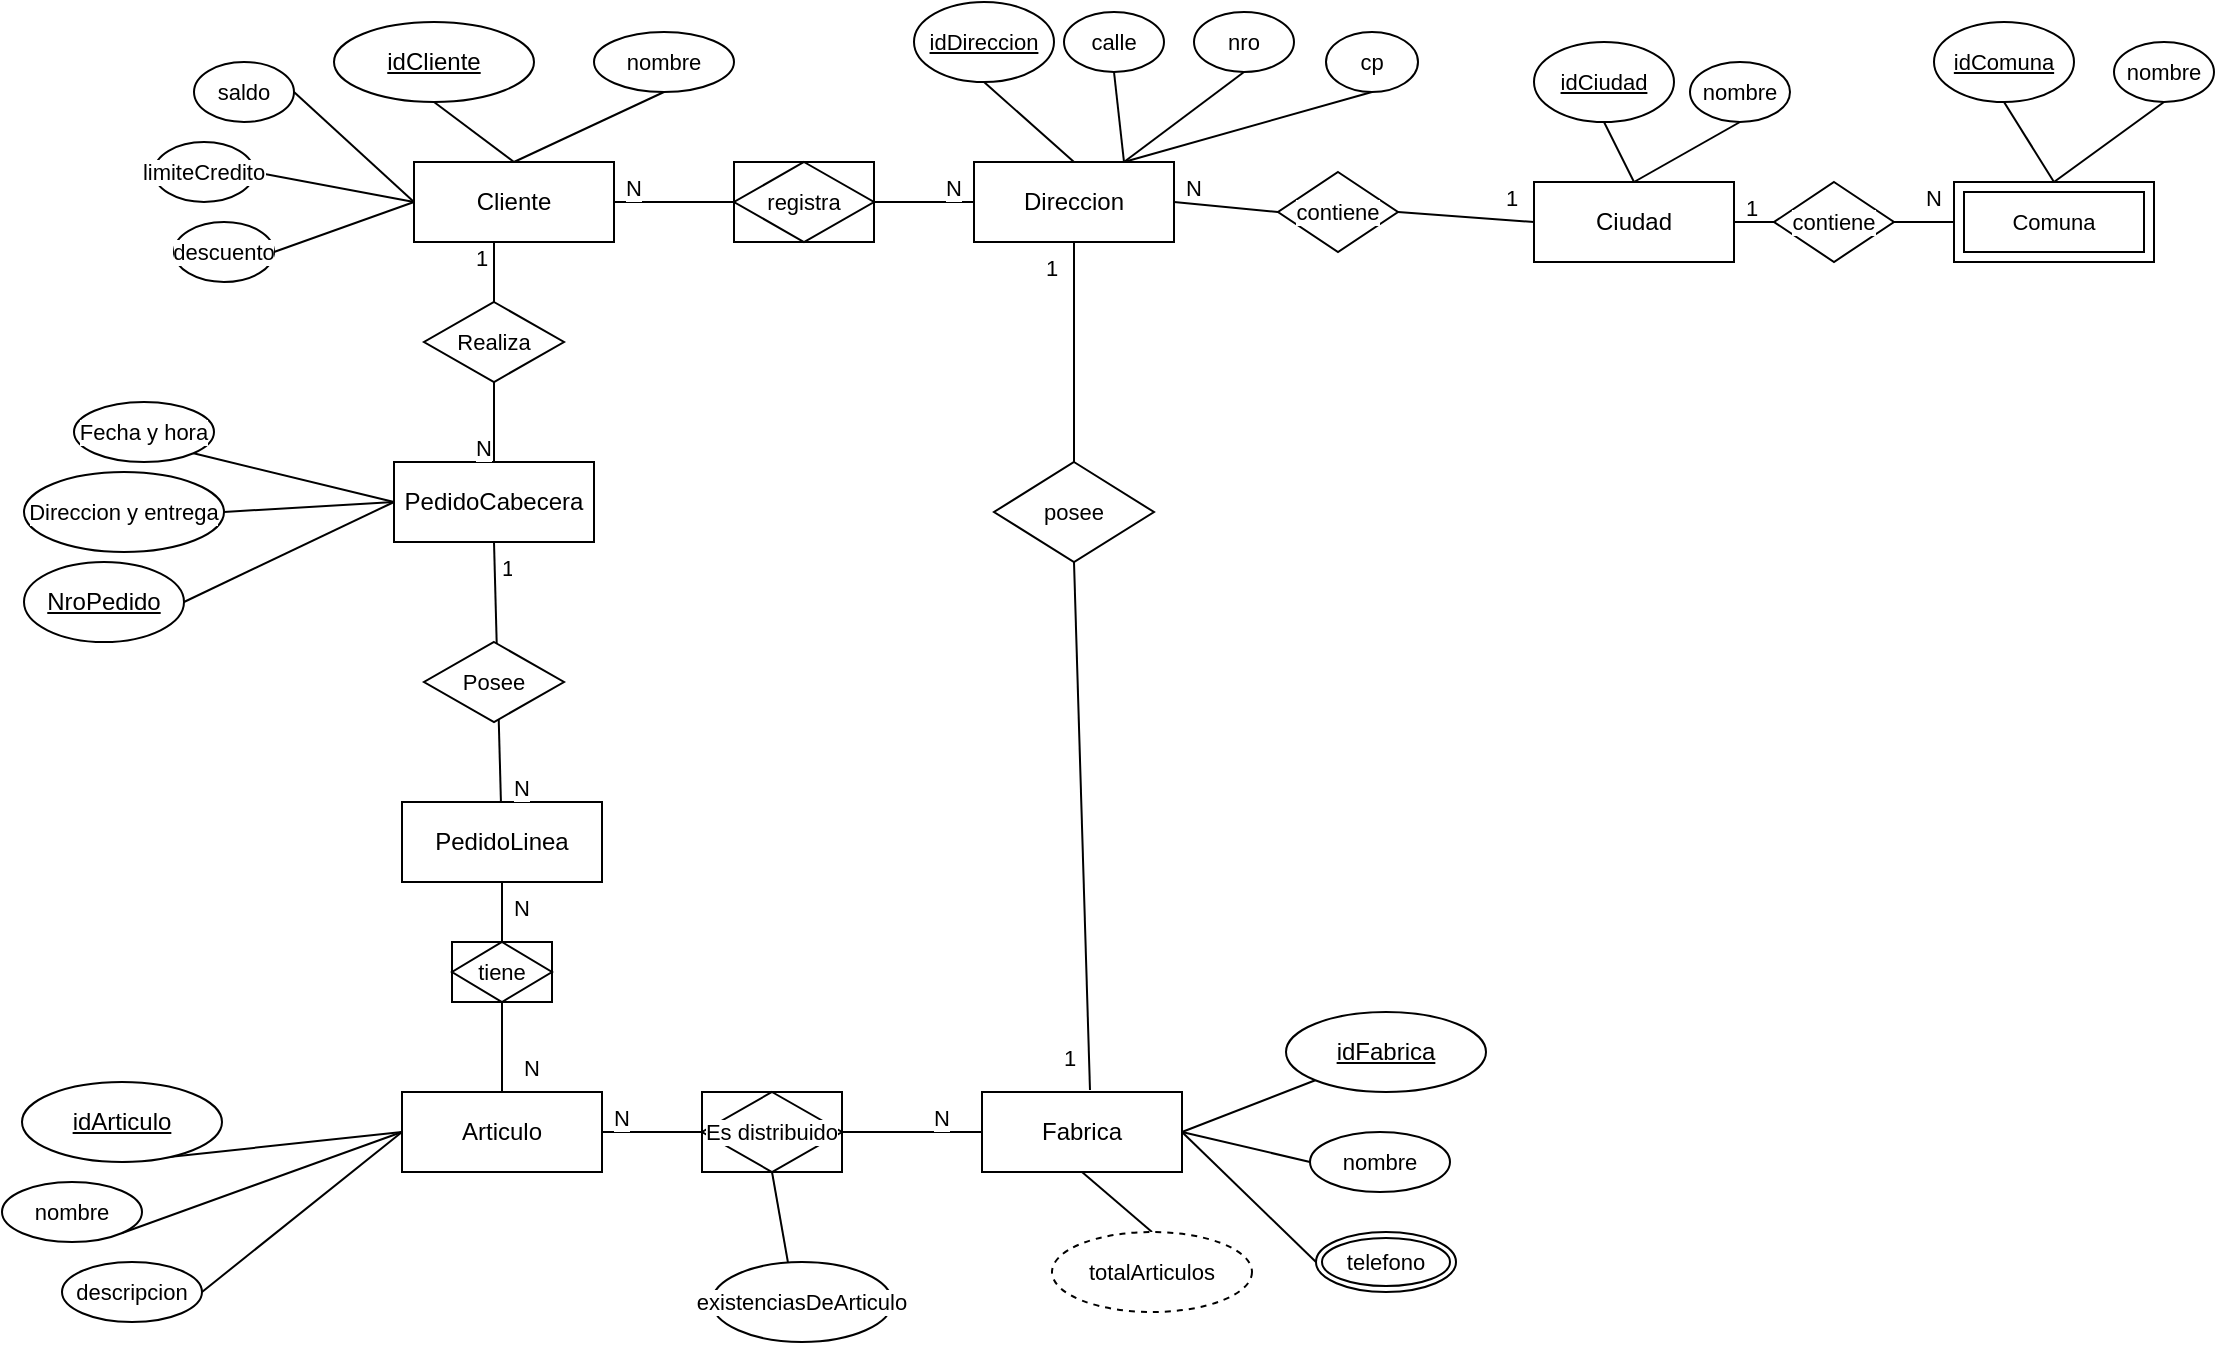 <mxfile version="28.2.3">
  <diagram name="Página-1" id="HMyqzuP-YaRixjAc8txo">
    <mxGraphModel dx="1990" dy="498" grid="1" gridSize="10" guides="1" tooltips="1" connect="1" arrows="1" fold="1" page="1" pageScale="1" pageWidth="827" pageHeight="1169" math="0" shadow="0">
      <root>
        <mxCell id="0" />
        <mxCell id="1" parent="0" />
        <mxCell id="9C1GjOZOFPWC0YlwpQSf-6" style="edgeStyle=none;shape=connector;rounded=0;orthogonalLoop=1;jettySize=auto;html=1;exitX=1;exitY=0.5;exitDx=0;exitDy=0;entryX=0;entryY=0.5;entryDx=0;entryDy=0;strokeColor=default;align=center;verticalAlign=middle;fontFamily=Helvetica;fontSize=11;fontColor=default;labelBackgroundColor=default;endArrow=none;" edge="1" parent="1" source="9C1GjOZOFPWC0YlwpQSf-15" target="9C1GjOZOFPWC0YlwpQSf-3">
          <mxGeometry relative="1" as="geometry" />
        </mxCell>
        <mxCell id="9C1GjOZOFPWC0YlwpQSf-1" value="Cliente" style="whiteSpace=wrap;html=1;align=center;" vertex="1" parent="1">
          <mxGeometry x="-30" y="100" width="100" height="40" as="geometry" />
        </mxCell>
        <mxCell id="9C1GjOZOFPWC0YlwpQSf-24" style="edgeStyle=none;shape=connector;rounded=0;orthogonalLoop=1;jettySize=auto;html=1;exitX=0.5;exitY=1;exitDx=0;exitDy=0;entryX=0.5;entryY=0;entryDx=0;entryDy=0;strokeColor=default;align=center;verticalAlign=middle;fontFamily=Helvetica;fontSize=11;fontColor=default;labelBackgroundColor=default;endArrow=none;" edge="1" parent="1" source="9C1GjOZOFPWC0YlwpQSf-2" target="9C1GjOZOFPWC0YlwpQSf-1">
          <mxGeometry relative="1" as="geometry" />
        </mxCell>
        <mxCell id="9C1GjOZOFPWC0YlwpQSf-2" value="idCliente" style="ellipse;whiteSpace=wrap;html=1;align=center;fontStyle=4;" vertex="1" parent="1">
          <mxGeometry x="-70" y="30" width="100" height="40" as="geometry" />
        </mxCell>
        <mxCell id="9C1GjOZOFPWC0YlwpQSf-12" style="edgeStyle=none;shape=connector;rounded=0;orthogonalLoop=1;jettySize=auto;html=1;exitX=0.75;exitY=0;exitDx=0;exitDy=0;entryX=0.5;entryY=1;entryDx=0;entryDy=0;strokeColor=default;align=center;verticalAlign=middle;fontFamily=Helvetica;fontSize=11;fontColor=default;labelBackgroundColor=default;endArrow=none;" edge="1" parent="1" source="9C1GjOZOFPWC0YlwpQSf-3" target="9C1GjOZOFPWC0YlwpQSf-7">
          <mxGeometry relative="1" as="geometry" />
        </mxCell>
        <mxCell id="9C1GjOZOFPWC0YlwpQSf-13" style="edgeStyle=none;shape=connector;rounded=0;orthogonalLoop=1;jettySize=auto;html=1;exitX=0.75;exitY=0;exitDx=0;exitDy=0;entryX=0.5;entryY=1;entryDx=0;entryDy=0;strokeColor=default;align=center;verticalAlign=middle;fontFamily=Helvetica;fontSize=11;fontColor=default;labelBackgroundColor=default;endArrow=none;" edge="1" parent="1" source="9C1GjOZOFPWC0YlwpQSf-3" target="9C1GjOZOFPWC0YlwpQSf-11">
          <mxGeometry relative="1" as="geometry" />
        </mxCell>
        <mxCell id="9C1GjOZOFPWC0YlwpQSf-14" style="edgeStyle=none;shape=connector;rounded=0;orthogonalLoop=1;jettySize=auto;html=1;exitX=0.75;exitY=0;exitDx=0;exitDy=0;entryX=0.5;entryY=1;entryDx=0;entryDy=0;strokeColor=default;align=center;verticalAlign=middle;fontFamily=Helvetica;fontSize=11;fontColor=default;labelBackgroundColor=default;endArrow=none;" edge="1" parent="1" source="9C1GjOZOFPWC0YlwpQSf-3" target="9C1GjOZOFPWC0YlwpQSf-10">
          <mxGeometry relative="1" as="geometry" />
        </mxCell>
        <mxCell id="9C1GjOZOFPWC0YlwpQSf-81" style="edgeStyle=none;shape=connector;rounded=0;orthogonalLoop=1;jettySize=auto;html=1;exitX=1;exitY=0.5;exitDx=0;exitDy=0;entryX=0;entryY=0.5;entryDx=0;entryDy=0;strokeColor=default;align=center;verticalAlign=middle;fontFamily=Helvetica;fontSize=11;fontColor=default;labelBackgroundColor=default;endArrow=none;" edge="1" parent="1" source="9C1GjOZOFPWC0YlwpQSf-84" target="9C1GjOZOFPWC0YlwpQSf-68">
          <mxGeometry relative="1" as="geometry" />
        </mxCell>
        <mxCell id="9C1GjOZOFPWC0YlwpQSf-3" value="Direccion" style="whiteSpace=wrap;html=1;align=center;" vertex="1" parent="1">
          <mxGeometry x="250" y="100" width="100" height="40" as="geometry" />
        </mxCell>
        <mxCell id="9C1GjOZOFPWC0YlwpQSf-7" value="calle" style="ellipse;whiteSpace=wrap;html=1;align=center;fontFamily=Helvetica;fontSize=11;fontColor=default;labelBackgroundColor=default;" vertex="1" parent="1">
          <mxGeometry x="295" y="25" width="50" height="30" as="geometry" />
        </mxCell>
        <mxCell id="9C1GjOZOFPWC0YlwpQSf-9" style="edgeStyle=none;shape=connector;rounded=0;orthogonalLoop=1;jettySize=auto;html=1;exitX=0.5;exitY=1;exitDx=0;exitDy=0;entryX=0.5;entryY=0;entryDx=0;entryDy=0;strokeColor=default;align=center;verticalAlign=middle;fontFamily=Helvetica;fontSize=11;fontColor=default;labelBackgroundColor=default;endArrow=none;" edge="1" parent="1" source="9C1GjOZOFPWC0YlwpQSf-8" target="9C1GjOZOFPWC0YlwpQSf-3">
          <mxGeometry relative="1" as="geometry" />
        </mxCell>
        <mxCell id="9C1GjOZOFPWC0YlwpQSf-8" value="idDireccion" style="ellipse;whiteSpace=wrap;html=1;align=center;fontStyle=4;fontFamily=Helvetica;fontSize=11;fontColor=default;labelBackgroundColor=default;" vertex="1" parent="1">
          <mxGeometry x="220" y="20" width="70" height="40" as="geometry" />
        </mxCell>
        <mxCell id="9C1GjOZOFPWC0YlwpQSf-10" value="cp" style="ellipse;whiteSpace=wrap;html=1;align=center;fontFamily=Helvetica;fontSize=11;fontColor=default;labelBackgroundColor=default;" vertex="1" parent="1">
          <mxGeometry x="426" y="35" width="46" height="30" as="geometry" />
        </mxCell>
        <mxCell id="9C1GjOZOFPWC0YlwpQSf-11" value="nro" style="ellipse;whiteSpace=wrap;html=1;align=center;fontFamily=Helvetica;fontSize=11;fontColor=default;labelBackgroundColor=default;" vertex="1" parent="1">
          <mxGeometry x="360" y="25" width="50" height="30" as="geometry" />
        </mxCell>
        <mxCell id="9C1GjOZOFPWC0YlwpQSf-16" value="" style="edgeStyle=none;shape=connector;rounded=0;orthogonalLoop=1;jettySize=auto;html=1;exitX=1;exitY=0.5;exitDx=0;exitDy=0;entryX=0;entryY=0.5;entryDx=0;entryDy=0;strokeColor=default;align=center;verticalAlign=middle;fontFamily=Helvetica;fontSize=11;fontColor=default;labelBackgroundColor=default;endArrow=none;" edge="1" parent="1" source="9C1GjOZOFPWC0YlwpQSf-1" target="9C1GjOZOFPWC0YlwpQSf-15">
          <mxGeometry relative="1" as="geometry">
            <mxPoint x="130" y="120" as="sourcePoint" />
            <mxPoint x="250" y="120" as="targetPoint" />
          </mxGeometry>
        </mxCell>
        <mxCell id="9C1GjOZOFPWC0YlwpQSf-15" value="registra" style="shape=associativeEntity;whiteSpace=wrap;html=1;align=center;fontFamily=Helvetica;fontSize=11;fontColor=default;labelBackgroundColor=default;" vertex="1" parent="1">
          <mxGeometry x="130" y="100" width="70" height="40" as="geometry" />
        </mxCell>
        <mxCell id="9C1GjOZOFPWC0YlwpQSf-17" value="N" style="text;strokeColor=none;fillColor=none;spacingLeft=4;spacingRight=4;overflow=hidden;rotatable=0;points=[[0,0.5],[1,0.5]];portConstraint=eastwest;fontSize=11;whiteSpace=wrap;html=1;fontFamily=Helvetica;fontColor=default;labelBackgroundColor=default;" vertex="1" parent="1">
          <mxGeometry x="230" y="100" width="20" height="30" as="geometry" />
        </mxCell>
        <mxCell id="9C1GjOZOFPWC0YlwpQSf-19" value="N" style="text;strokeColor=none;fillColor=none;spacingLeft=4;spacingRight=4;overflow=hidden;rotatable=0;points=[[0,0.5],[1,0.5]];portConstraint=eastwest;fontSize=11;whiteSpace=wrap;html=1;fontFamily=Helvetica;fontColor=default;labelBackgroundColor=default;" vertex="1" parent="1">
          <mxGeometry x="70" y="100" width="20" height="30" as="geometry" />
        </mxCell>
        <mxCell id="9C1GjOZOFPWC0YlwpQSf-23" style="edgeStyle=none;shape=connector;rounded=0;orthogonalLoop=1;jettySize=auto;html=1;exitX=1;exitY=0.5;exitDx=0;exitDy=0;entryX=0;entryY=0.5;entryDx=0;entryDy=0;strokeColor=default;align=center;verticalAlign=middle;fontFamily=Helvetica;fontSize=11;fontColor=default;labelBackgroundColor=default;endArrow=none;" edge="1" parent="1" source="9C1GjOZOFPWC0YlwpQSf-21" target="9C1GjOZOFPWC0YlwpQSf-1">
          <mxGeometry relative="1" as="geometry" />
        </mxCell>
        <mxCell id="9C1GjOZOFPWC0YlwpQSf-21" value="saldo" style="ellipse;whiteSpace=wrap;html=1;align=center;fontFamily=Helvetica;fontSize=11;fontColor=default;labelBackgroundColor=default;" vertex="1" parent="1">
          <mxGeometry x="-140" y="50" width="50" height="30" as="geometry" />
        </mxCell>
        <mxCell id="9C1GjOZOFPWC0YlwpQSf-26" style="edgeStyle=none;shape=connector;rounded=0;orthogonalLoop=1;jettySize=auto;html=1;exitX=0.5;exitY=1;exitDx=0;exitDy=0;entryX=0.5;entryY=0;entryDx=0;entryDy=0;strokeColor=default;align=center;verticalAlign=middle;fontFamily=Helvetica;fontSize=11;fontColor=default;labelBackgroundColor=default;endArrow=none;" edge="1" parent="1" source="9C1GjOZOFPWC0YlwpQSf-25" target="9C1GjOZOFPWC0YlwpQSf-1">
          <mxGeometry relative="1" as="geometry" />
        </mxCell>
        <mxCell id="9C1GjOZOFPWC0YlwpQSf-25" value="nombre" style="ellipse;whiteSpace=wrap;html=1;align=center;fontFamily=Helvetica;fontSize=11;fontColor=default;labelBackgroundColor=default;" vertex="1" parent="1">
          <mxGeometry x="60" y="35" width="70" height="30" as="geometry" />
        </mxCell>
        <mxCell id="9C1GjOZOFPWC0YlwpQSf-31" style="edgeStyle=none;shape=connector;rounded=0;orthogonalLoop=1;jettySize=auto;html=1;exitX=1;exitY=0.5;exitDx=0;exitDy=0;entryX=0;entryY=0.5;entryDx=0;entryDy=0;strokeColor=default;align=center;verticalAlign=middle;fontFamily=Helvetica;fontSize=11;fontColor=default;labelBackgroundColor=default;endArrow=none;" edge="1" parent="1" source="9C1GjOZOFPWC0YlwpQSf-30" target="9C1GjOZOFPWC0YlwpQSf-1">
          <mxGeometry relative="1" as="geometry" />
        </mxCell>
        <mxCell id="9C1GjOZOFPWC0YlwpQSf-30" value="limiteCredito" style="ellipse;whiteSpace=wrap;html=1;align=center;fontFamily=Helvetica;fontSize=11;fontColor=default;labelBackgroundColor=default;" vertex="1" parent="1">
          <mxGeometry x="-160" y="90" width="50" height="30" as="geometry" />
        </mxCell>
        <mxCell id="9C1GjOZOFPWC0YlwpQSf-33" style="edgeStyle=none;shape=connector;rounded=0;orthogonalLoop=1;jettySize=auto;html=1;exitX=1;exitY=0.5;exitDx=0;exitDy=0;entryX=0;entryY=0.5;entryDx=0;entryDy=0;strokeColor=default;align=center;verticalAlign=middle;fontFamily=Helvetica;fontSize=11;fontColor=default;labelBackgroundColor=default;endArrow=none;" edge="1" parent="1" source="9C1GjOZOFPWC0YlwpQSf-32" target="9C1GjOZOFPWC0YlwpQSf-1">
          <mxGeometry relative="1" as="geometry" />
        </mxCell>
        <mxCell id="9C1GjOZOFPWC0YlwpQSf-32" value="descuento" style="ellipse;whiteSpace=wrap;html=1;align=center;fontFamily=Helvetica;fontSize=11;fontColor=default;labelBackgroundColor=default;" vertex="1" parent="1">
          <mxGeometry x="-150" y="130" width="50" height="30" as="geometry" />
        </mxCell>
        <mxCell id="9C1GjOZOFPWC0YlwpQSf-36" style="edgeStyle=none;shape=connector;rounded=0;orthogonalLoop=1;jettySize=auto;html=1;exitX=1;exitY=0.5;exitDx=0;exitDy=0;entryX=0;entryY=0.5;entryDx=0;entryDy=0;strokeColor=default;align=center;verticalAlign=middle;fontFamily=Helvetica;fontSize=11;fontColor=default;labelBackgroundColor=default;endArrow=none;" edge="1" parent="1" source="9C1GjOZOFPWC0YlwpQSf-37" target="9C1GjOZOFPWC0YlwpQSf-35">
          <mxGeometry relative="1" as="geometry" />
        </mxCell>
        <mxCell id="9C1GjOZOFPWC0YlwpQSf-34" value="Articulo" style="whiteSpace=wrap;html=1;align=center;" vertex="1" parent="1">
          <mxGeometry x="-36" y="565" width="100" height="40" as="geometry" />
        </mxCell>
        <mxCell id="9C1GjOZOFPWC0YlwpQSf-58" style="edgeStyle=none;shape=connector;rounded=0;orthogonalLoop=1;jettySize=auto;html=1;exitX=1;exitY=0.5;exitDx=0;exitDy=0;entryX=0;entryY=0.5;entryDx=0;entryDy=0;strokeColor=default;align=center;verticalAlign=middle;fontFamily=Helvetica;fontSize=11;fontColor=default;labelBackgroundColor=default;endArrow=none;" edge="1" parent="1" source="9C1GjOZOFPWC0YlwpQSf-35" target="9C1GjOZOFPWC0YlwpQSf-57">
          <mxGeometry relative="1" as="geometry" />
        </mxCell>
        <mxCell id="9C1GjOZOFPWC0YlwpQSf-59" style="edgeStyle=none;shape=connector;rounded=0;orthogonalLoop=1;jettySize=auto;html=1;exitX=0.5;exitY=0;exitDx=0;exitDy=0;entryX=0.5;entryY=1;entryDx=0;entryDy=0;strokeColor=default;align=center;verticalAlign=middle;fontFamily=Helvetica;fontSize=11;fontColor=default;labelBackgroundColor=default;endArrow=none;" edge="1" parent="1" source="9C1GjOZOFPWC0YlwpQSf-125" target="9C1GjOZOFPWC0YlwpQSf-3">
          <mxGeometry relative="1" as="geometry">
            <mxPoint x="160" y="145" as="targetPoint" />
          </mxGeometry>
        </mxCell>
        <mxCell id="9C1GjOZOFPWC0YlwpQSf-35" value="Fabrica" style="whiteSpace=wrap;html=1;align=center;" vertex="1" parent="1">
          <mxGeometry x="254" y="565" width="100" height="40" as="geometry" />
        </mxCell>
        <mxCell id="9C1GjOZOFPWC0YlwpQSf-38" value="" style="edgeStyle=none;shape=connector;rounded=0;orthogonalLoop=1;jettySize=auto;html=1;exitX=1;exitY=0.5;exitDx=0;exitDy=0;entryX=0;entryY=0.5;entryDx=0;entryDy=0;strokeColor=default;align=center;verticalAlign=middle;fontFamily=Helvetica;fontSize=11;fontColor=default;labelBackgroundColor=default;endArrow=none;" edge="1" parent="1" source="9C1GjOZOFPWC0YlwpQSf-34" target="9C1GjOZOFPWC0YlwpQSf-37">
          <mxGeometry relative="1" as="geometry">
            <mxPoint x="64" y="585" as="sourcePoint" />
            <mxPoint x="194" y="585" as="targetPoint" />
          </mxGeometry>
        </mxCell>
        <mxCell id="9C1GjOZOFPWC0YlwpQSf-37" value="Es distribuido" style="shape=associativeEntity;whiteSpace=wrap;html=1;align=center;fontFamily=Helvetica;fontSize=11;fontColor=default;labelBackgroundColor=default;" vertex="1" parent="1">
          <mxGeometry x="114" y="565" width="70" height="40" as="geometry" />
        </mxCell>
        <mxCell id="9C1GjOZOFPWC0YlwpQSf-39" value="N" style="text;strokeColor=none;fillColor=none;spacingLeft=4;spacingRight=4;overflow=hidden;rotatable=0;points=[[0,0.5],[1,0.5]];portConstraint=eastwest;fontSize=11;whiteSpace=wrap;html=1;fontFamily=Helvetica;fontColor=default;labelBackgroundColor=default;" vertex="1" parent="1">
          <mxGeometry x="224" y="565" width="20" height="30" as="geometry" />
        </mxCell>
        <mxCell id="9C1GjOZOFPWC0YlwpQSf-40" value="N" style="text;strokeColor=none;fillColor=none;spacingLeft=4;spacingRight=4;overflow=hidden;rotatable=0;points=[[0,0.5],[1,0.5]];portConstraint=eastwest;fontSize=11;whiteSpace=wrap;html=1;fontFamily=Helvetica;fontColor=default;labelBackgroundColor=default;" vertex="1" parent="1">
          <mxGeometry x="64" y="565" width="20" height="30" as="geometry" />
        </mxCell>
        <mxCell id="9C1GjOZOFPWC0YlwpQSf-51" style="edgeStyle=none;shape=connector;rounded=0;orthogonalLoop=1;jettySize=auto;html=1;exitX=0.5;exitY=1;exitDx=0;exitDy=0;strokeColor=default;align=center;verticalAlign=middle;fontFamily=Helvetica;fontSize=11;fontColor=default;labelBackgroundColor=default;endArrow=none;entryX=0.5;entryY=1;entryDx=0;entryDy=0;" edge="1" parent="1" source="9C1GjOZOFPWC0YlwpQSf-43" target="9C1GjOZOFPWC0YlwpQSf-37">
          <mxGeometry relative="1" as="geometry">
            <mxPoint x="149" y="610" as="targetPoint" />
          </mxGeometry>
        </mxCell>
        <mxCell id="9C1GjOZOFPWC0YlwpQSf-43" value="existenciasDeArticulo" style="ellipse;whiteSpace=wrap;html=1;align=center;fontFamily=Helvetica;fontSize=11;fontColor=default;labelBackgroundColor=default;" vertex="1" parent="1">
          <mxGeometry x="119" y="650" width="90" height="40" as="geometry" />
        </mxCell>
        <mxCell id="9C1GjOZOFPWC0YlwpQSf-48" style="edgeStyle=none;shape=connector;rounded=0;orthogonalLoop=1;jettySize=auto;html=1;exitX=0.5;exitY=1;exitDx=0;exitDy=0;entryX=0;entryY=0.5;entryDx=0;entryDy=0;strokeColor=default;align=center;verticalAlign=middle;fontFamily=Helvetica;fontSize=11;fontColor=default;labelBackgroundColor=default;endArrow=none;" edge="1" parent="1" source="9C1GjOZOFPWC0YlwpQSf-44" target="9C1GjOZOFPWC0YlwpQSf-34">
          <mxGeometry relative="1" as="geometry" />
        </mxCell>
        <mxCell id="9C1GjOZOFPWC0YlwpQSf-44" value="idArticulo" style="ellipse;whiteSpace=wrap;html=1;align=center;fontStyle=4;" vertex="1" parent="1">
          <mxGeometry x="-226" y="560" width="100" height="40" as="geometry" />
        </mxCell>
        <mxCell id="9C1GjOZOFPWC0YlwpQSf-50" style="edgeStyle=none;shape=connector;rounded=0;orthogonalLoop=1;jettySize=auto;html=1;exitX=0;exitY=1;exitDx=0;exitDy=0;entryX=1;entryY=0.5;entryDx=0;entryDy=0;strokeColor=default;align=center;verticalAlign=middle;fontFamily=Helvetica;fontSize=11;fontColor=default;labelBackgroundColor=default;endArrow=none;" edge="1" parent="1" source="9C1GjOZOFPWC0YlwpQSf-49" target="9C1GjOZOFPWC0YlwpQSf-35">
          <mxGeometry relative="1" as="geometry" />
        </mxCell>
        <mxCell id="9C1GjOZOFPWC0YlwpQSf-49" value="idFabrica" style="ellipse;whiteSpace=wrap;html=1;align=center;fontStyle=4;" vertex="1" parent="1">
          <mxGeometry x="406" y="525" width="100" height="40" as="geometry" />
        </mxCell>
        <mxCell id="9C1GjOZOFPWC0YlwpQSf-52" style="edgeStyle=none;shape=connector;rounded=0;orthogonalLoop=1;jettySize=auto;html=1;exitX=1;exitY=1;exitDx=0;exitDy=0;strokeColor=default;align=center;verticalAlign=middle;fontFamily=Helvetica;fontSize=11;fontColor=default;labelBackgroundColor=default;endArrow=none;" edge="1" parent="1" source="9C1GjOZOFPWC0YlwpQSf-43" target="9C1GjOZOFPWC0YlwpQSf-43">
          <mxGeometry relative="1" as="geometry" />
        </mxCell>
        <mxCell id="9C1GjOZOFPWC0YlwpQSf-54" style="edgeStyle=none;shape=connector;rounded=0;orthogonalLoop=1;jettySize=auto;html=1;exitX=1;exitY=1;exitDx=0;exitDy=0;entryX=0;entryY=0.5;entryDx=0;entryDy=0;strokeColor=default;align=center;verticalAlign=middle;fontFamily=Helvetica;fontSize=11;fontColor=default;labelBackgroundColor=default;endArrow=none;" edge="1" parent="1" source="9C1GjOZOFPWC0YlwpQSf-53" target="9C1GjOZOFPWC0YlwpQSf-34">
          <mxGeometry relative="1" as="geometry" />
        </mxCell>
        <mxCell id="9C1GjOZOFPWC0YlwpQSf-53" value="nombre" style="ellipse;whiteSpace=wrap;html=1;align=center;fontFamily=Helvetica;fontSize=11;fontColor=default;labelBackgroundColor=default;" vertex="1" parent="1">
          <mxGeometry x="-236" y="610" width="70" height="30" as="geometry" />
        </mxCell>
        <mxCell id="9C1GjOZOFPWC0YlwpQSf-56" style="edgeStyle=none;shape=connector;rounded=0;orthogonalLoop=1;jettySize=auto;html=1;exitX=1;exitY=0.5;exitDx=0;exitDy=0;strokeColor=default;align=center;verticalAlign=middle;fontFamily=Helvetica;fontSize=11;fontColor=default;labelBackgroundColor=default;endArrow=none;" edge="1" parent="1" source="9C1GjOZOFPWC0YlwpQSf-55">
          <mxGeometry relative="1" as="geometry">
            <mxPoint x="-36" y="585" as="targetPoint" />
          </mxGeometry>
        </mxCell>
        <mxCell id="9C1GjOZOFPWC0YlwpQSf-55" value="descripcion" style="ellipse;whiteSpace=wrap;html=1;align=center;fontFamily=Helvetica;fontSize=11;fontColor=default;labelBackgroundColor=default;" vertex="1" parent="1">
          <mxGeometry x="-206" y="650" width="70" height="30" as="geometry" />
        </mxCell>
        <mxCell id="9C1GjOZOFPWC0YlwpQSf-57" value="nombre" style="ellipse;whiteSpace=wrap;html=1;align=center;fontFamily=Helvetica;fontSize=11;fontColor=default;labelBackgroundColor=default;" vertex="1" parent="1">
          <mxGeometry x="418" y="585" width="70" height="30" as="geometry" />
        </mxCell>
        <mxCell id="9C1GjOZOFPWC0YlwpQSf-61" style="edgeStyle=none;shape=connector;rounded=0;orthogonalLoop=1;jettySize=auto;html=1;exitX=0;exitY=0.5;exitDx=0;exitDy=0;strokeColor=default;align=center;verticalAlign=middle;fontFamily=Helvetica;fontSize=11;fontColor=default;labelBackgroundColor=default;endArrow=none;" edge="1" parent="1" source="9C1GjOZOFPWC0YlwpQSf-60">
          <mxGeometry relative="1" as="geometry">
            <mxPoint x="354" y="585" as="targetPoint" />
          </mxGeometry>
        </mxCell>
        <mxCell id="9C1GjOZOFPWC0YlwpQSf-60" value="telefono" style="ellipse;shape=doubleEllipse;margin=3;whiteSpace=wrap;html=1;align=center;fontFamily=Helvetica;fontSize=11;fontColor=default;labelBackgroundColor=default;" vertex="1" parent="1">
          <mxGeometry x="421" y="635" width="70" height="30" as="geometry" />
        </mxCell>
        <mxCell id="9C1GjOZOFPWC0YlwpQSf-65" value="" style="edgeStyle=none;shape=connector;rounded=0;orthogonalLoop=1;jettySize=auto;html=1;exitX=0.475;exitY=0.967;exitDx=0;exitDy=0;entryX=0.5;entryY=1;entryDx=0;entryDy=0;strokeColor=default;align=center;verticalAlign=middle;fontFamily=Helvetica;fontSize=11;fontColor=default;labelBackgroundColor=default;endArrow=none;exitPerimeter=0;" edge="1" parent="1" source="9C1GjOZOFPWC0YlwpQSf-63" target="9C1GjOZOFPWC0YlwpQSf-64">
          <mxGeometry relative="1" as="geometry">
            <mxPoint x="300" y="505" as="sourcePoint" />
            <mxPoint x="372" y="290.0" as="targetPoint" />
          </mxGeometry>
        </mxCell>
        <mxCell id="9C1GjOZOFPWC0YlwpQSf-64" value="posee" style="shape=rhombus;perimeter=rhombusPerimeter;whiteSpace=wrap;html=1;align=center;fontFamily=Helvetica;fontSize=11;fontColor=default;labelBackgroundColor=default;" vertex="1" parent="1">
          <mxGeometry x="260" y="250" width="80" height="50" as="geometry" />
        </mxCell>
        <mxCell id="9C1GjOZOFPWC0YlwpQSf-67" style="edgeStyle=none;shape=connector;rounded=0;orthogonalLoop=1;jettySize=auto;html=1;exitX=0.5;exitY=0;exitDx=0;exitDy=0;entryX=0.5;entryY=1;entryDx=0;entryDy=0;strokeColor=default;align=center;verticalAlign=middle;fontFamily=Helvetica;fontSize=11;fontColor=default;labelBackgroundColor=default;endArrow=none;" edge="1" parent="1" target="9C1GjOZOFPWC0YlwpQSf-35">
          <mxGeometry relative="1" as="geometry">
            <mxPoint x="339" y="635" as="sourcePoint" />
          </mxGeometry>
        </mxCell>
        <mxCell id="9C1GjOZOFPWC0YlwpQSf-78" style="edgeStyle=none;shape=connector;rounded=0;orthogonalLoop=1;jettySize=auto;html=1;exitX=1;exitY=0.5;exitDx=0;exitDy=0;entryX=0;entryY=0.5;entryDx=0;entryDy=0;strokeColor=default;align=center;verticalAlign=middle;fontFamily=Helvetica;fontSize=11;fontColor=default;labelBackgroundColor=default;endArrow=none;" edge="1" parent="1" source="9C1GjOZOFPWC0YlwpQSf-82" target="9C1GjOZOFPWC0YlwpQSf-70">
          <mxGeometry relative="1" as="geometry" />
        </mxCell>
        <mxCell id="9C1GjOZOFPWC0YlwpQSf-88" value="" style="edgeStyle=none;shape=connector;rounded=0;orthogonalLoop=1;jettySize=auto;html=1;strokeColor=default;align=center;verticalAlign=middle;fontFamily=Helvetica;fontSize=11;fontColor=default;labelBackgroundColor=default;endArrow=none;" edge="1" parent="1" source="9C1GjOZOFPWC0YlwpQSf-68" target="9C1GjOZOFPWC0YlwpQSf-82">
          <mxGeometry relative="1" as="geometry" />
        </mxCell>
        <mxCell id="9C1GjOZOFPWC0YlwpQSf-68" value="Ciudad" style="whiteSpace=wrap;html=1;align=center;" vertex="1" parent="1">
          <mxGeometry x="530" y="110" width="100" height="40" as="geometry" />
        </mxCell>
        <mxCell id="9C1GjOZOFPWC0YlwpQSf-76" style="edgeStyle=none;shape=connector;rounded=0;orthogonalLoop=1;jettySize=auto;html=1;exitX=0.5;exitY=1;exitDx=0;exitDy=0;entryX=0.5;entryY=0;entryDx=0;entryDy=0;strokeColor=default;align=center;verticalAlign=middle;fontFamily=Helvetica;fontSize=11;fontColor=default;labelBackgroundColor=default;endArrow=none;" edge="1" parent="1" source="9C1GjOZOFPWC0YlwpQSf-69" target="9C1GjOZOFPWC0YlwpQSf-68">
          <mxGeometry relative="1" as="geometry" />
        </mxCell>
        <mxCell id="9C1GjOZOFPWC0YlwpQSf-69" value="idCiudad" style="ellipse;whiteSpace=wrap;html=1;align=center;fontStyle=4;fontFamily=Helvetica;fontSize=11;fontColor=default;labelBackgroundColor=default;" vertex="1" parent="1">
          <mxGeometry x="530" y="40" width="70" height="40" as="geometry" />
        </mxCell>
        <mxCell id="9C1GjOZOFPWC0YlwpQSf-70" value="Comuna" style="shape=ext;margin=3;double=1;whiteSpace=wrap;html=1;align=center;fontFamily=Helvetica;fontSize=11;fontColor=default;labelBackgroundColor=default;" vertex="1" parent="1">
          <mxGeometry x="740" y="110" width="100" height="40" as="geometry" />
        </mxCell>
        <mxCell id="9C1GjOZOFPWC0YlwpQSf-74" style="edgeStyle=none;shape=connector;rounded=0;orthogonalLoop=1;jettySize=auto;html=1;exitX=0.5;exitY=1;exitDx=0;exitDy=0;entryX=0.5;entryY=0;entryDx=0;entryDy=0;strokeColor=default;align=center;verticalAlign=middle;fontFamily=Helvetica;fontSize=11;fontColor=default;labelBackgroundColor=default;endArrow=none;" edge="1" parent="1" source="9C1GjOZOFPWC0YlwpQSf-71" target="9C1GjOZOFPWC0YlwpQSf-70">
          <mxGeometry relative="1" as="geometry" />
        </mxCell>
        <mxCell id="9C1GjOZOFPWC0YlwpQSf-71" value="idComuna" style="ellipse;whiteSpace=wrap;html=1;align=center;fontStyle=4;fontFamily=Helvetica;fontSize=11;fontColor=default;labelBackgroundColor=default;" vertex="1" parent="1">
          <mxGeometry x="730" y="30" width="70" height="40" as="geometry" />
        </mxCell>
        <mxCell id="9C1GjOZOFPWC0YlwpQSf-77" style="edgeStyle=none;shape=connector;rounded=0;orthogonalLoop=1;jettySize=auto;html=1;exitX=0.5;exitY=1;exitDx=0;exitDy=0;entryX=0.5;entryY=0;entryDx=0;entryDy=0;strokeColor=default;align=center;verticalAlign=middle;fontFamily=Helvetica;fontSize=11;fontColor=default;labelBackgroundColor=default;endArrow=none;" edge="1" parent="1" source="9C1GjOZOFPWC0YlwpQSf-72" target="9C1GjOZOFPWC0YlwpQSf-68">
          <mxGeometry relative="1" as="geometry" />
        </mxCell>
        <mxCell id="9C1GjOZOFPWC0YlwpQSf-72" value="nombre" style="ellipse;whiteSpace=wrap;html=1;align=center;fontFamily=Helvetica;fontSize=11;fontColor=default;labelBackgroundColor=default;" vertex="1" parent="1">
          <mxGeometry x="608" y="50" width="50" height="30" as="geometry" />
        </mxCell>
        <mxCell id="9C1GjOZOFPWC0YlwpQSf-75" style="edgeStyle=none;shape=connector;rounded=0;orthogonalLoop=1;jettySize=auto;html=1;exitX=0.5;exitY=1;exitDx=0;exitDy=0;entryX=0.5;entryY=0;entryDx=0;entryDy=0;strokeColor=default;align=center;verticalAlign=middle;fontFamily=Helvetica;fontSize=11;fontColor=default;labelBackgroundColor=default;endArrow=none;" edge="1" parent="1" source="9C1GjOZOFPWC0YlwpQSf-73" target="9C1GjOZOFPWC0YlwpQSf-70">
          <mxGeometry relative="1" as="geometry" />
        </mxCell>
        <mxCell id="9C1GjOZOFPWC0YlwpQSf-73" value="nombre" style="ellipse;whiteSpace=wrap;html=1;align=center;fontFamily=Helvetica;fontSize=11;fontColor=default;labelBackgroundColor=default;" vertex="1" parent="1">
          <mxGeometry x="820" y="40" width="50" height="30" as="geometry" />
        </mxCell>
        <mxCell id="9C1GjOZOFPWC0YlwpQSf-79" value="N" style="text;strokeColor=none;fillColor=none;spacingLeft=4;spacingRight=4;overflow=hidden;rotatable=0;points=[[0,0.5],[1,0.5]];portConstraint=eastwest;fontSize=11;whiteSpace=wrap;html=1;fontFamily=Helvetica;fontColor=default;labelBackgroundColor=default;" vertex="1" parent="1">
          <mxGeometry x="720" y="105" width="20" height="30" as="geometry" />
        </mxCell>
        <mxCell id="9C1GjOZOFPWC0YlwpQSf-80" value="1" style="text;strokeColor=none;fillColor=none;spacingLeft=4;spacingRight=4;overflow=hidden;rotatable=0;points=[[0,0.5],[1,0.5]];portConstraint=eastwest;fontSize=11;whiteSpace=wrap;html=1;fontFamily=Helvetica;fontColor=default;labelBackgroundColor=default;" vertex="1" parent="1">
          <mxGeometry x="630" y="110" width="20" height="30" as="geometry" />
        </mxCell>
        <mxCell id="9C1GjOZOFPWC0YlwpQSf-83" value="" style="edgeStyle=none;shape=connector;rounded=0;orthogonalLoop=1;jettySize=auto;html=1;exitX=1;exitY=0.5;exitDx=0;exitDy=0;entryX=0;entryY=0.5;entryDx=0;entryDy=0;strokeColor=default;align=center;verticalAlign=middle;fontFamily=Helvetica;fontSize=11;fontColor=default;labelBackgroundColor=default;endArrow=none;" edge="1" parent="1" source="9C1GjOZOFPWC0YlwpQSf-68" target="9C1GjOZOFPWC0YlwpQSf-82">
          <mxGeometry relative="1" as="geometry">
            <mxPoint x="630" y="130" as="sourcePoint" />
            <mxPoint x="740" y="130" as="targetPoint" />
          </mxGeometry>
        </mxCell>
        <mxCell id="9C1GjOZOFPWC0YlwpQSf-82" value="contiene" style="shape=rhombus;perimeter=rhombusPerimeter;whiteSpace=wrap;html=1;align=center;fontFamily=Helvetica;fontSize=11;fontColor=default;labelBackgroundColor=default;" vertex="1" parent="1">
          <mxGeometry x="650" y="110" width="60" height="40" as="geometry" />
        </mxCell>
        <mxCell id="9C1GjOZOFPWC0YlwpQSf-85" value="" style="edgeStyle=none;shape=connector;rounded=0;orthogonalLoop=1;jettySize=auto;html=1;exitX=1;exitY=0.5;exitDx=0;exitDy=0;entryX=0;entryY=0.5;entryDx=0;entryDy=0;strokeColor=default;align=center;verticalAlign=middle;fontFamily=Helvetica;fontSize=11;fontColor=default;labelBackgroundColor=default;endArrow=none;" edge="1" parent="1" source="9C1GjOZOFPWC0YlwpQSf-3" target="9C1GjOZOFPWC0YlwpQSf-84">
          <mxGeometry relative="1" as="geometry">
            <mxPoint x="350" y="120" as="sourcePoint" />
            <mxPoint x="530" y="130" as="targetPoint" />
          </mxGeometry>
        </mxCell>
        <mxCell id="9C1GjOZOFPWC0YlwpQSf-84" value="contiene" style="shape=rhombus;perimeter=rhombusPerimeter;whiteSpace=wrap;html=1;align=center;fontFamily=Helvetica;fontSize=11;fontColor=default;labelBackgroundColor=default;" vertex="1" parent="1">
          <mxGeometry x="402" y="105" width="60" height="40" as="geometry" />
        </mxCell>
        <mxCell id="9C1GjOZOFPWC0YlwpQSf-89" value="N" style="text;strokeColor=none;fillColor=none;spacingLeft=4;spacingRight=4;overflow=hidden;rotatable=0;points=[[0,0.5],[1,0.5]];portConstraint=eastwest;fontSize=11;whiteSpace=wrap;html=1;fontFamily=Helvetica;fontColor=default;labelBackgroundColor=default;" vertex="1" parent="1">
          <mxGeometry x="350" y="100" width="20" height="30" as="geometry" />
        </mxCell>
        <mxCell id="9C1GjOZOFPWC0YlwpQSf-90" value="1" style="text;strokeColor=none;fillColor=none;spacingLeft=4;spacingRight=4;overflow=hidden;rotatable=0;points=[[0,0.5],[1,0.5]];portConstraint=eastwest;fontSize=11;whiteSpace=wrap;html=1;fontFamily=Helvetica;fontColor=default;labelBackgroundColor=default;" vertex="1" parent="1">
          <mxGeometry x="510" y="105" width="20" height="30" as="geometry" />
        </mxCell>
        <mxCell id="9C1GjOZOFPWC0YlwpQSf-100" style="edgeStyle=none;shape=connector;rounded=0;orthogonalLoop=1;jettySize=auto;html=1;exitX=0.5;exitY=1;exitDx=0;exitDy=0;entryX=0.5;entryY=0;entryDx=0;entryDy=0;strokeColor=default;align=center;verticalAlign=middle;fontFamily=Helvetica;fontSize=11;fontColor=default;labelBackgroundColor=default;endArrow=none;" edge="1" parent="1" source="9C1GjOZOFPWC0YlwpQSf-103" target="9C1GjOZOFPWC0YlwpQSf-34">
          <mxGeometry relative="1" as="geometry" />
        </mxCell>
        <mxCell id="9C1GjOZOFPWC0YlwpQSf-91" value="PedidoLinea" style="whiteSpace=wrap;html=1;align=center;" vertex="1" parent="1">
          <mxGeometry x="-36" y="420" width="100" height="40" as="geometry" />
        </mxCell>
        <mxCell id="9C1GjOZOFPWC0YlwpQSf-94" value="" style="edgeStyle=none;shape=connector;rounded=0;orthogonalLoop=1;jettySize=auto;html=1;exitX=0.5;exitY=0;exitDx=0;exitDy=0;entryX=0.5;entryY=1;entryDx=0;entryDy=0;strokeColor=default;align=center;verticalAlign=middle;fontFamily=Helvetica;fontSize=11;fontColor=default;labelBackgroundColor=default;endArrow=none;" edge="1" parent="1" source="9C1GjOZOFPWC0YlwpQSf-35" target="9C1GjOZOFPWC0YlwpQSf-63">
          <mxGeometry relative="1" as="geometry">
            <mxPoint x="304" y="565" as="sourcePoint" />
            <mxPoint x="344" y="490" as="targetPoint" />
          </mxGeometry>
        </mxCell>
        <mxCell id="9C1GjOZOFPWC0YlwpQSf-63" value="1" style="text;strokeColor=none;fillColor=none;spacingLeft=4;spacingRight=4;overflow=hidden;rotatable=0;points=[[0,0.5],[1,0.5]];portConstraint=eastwest;fontSize=11;whiteSpace=wrap;html=1;fontFamily=Helvetica;fontColor=default;labelBackgroundColor=default;" vertex="1" parent="1">
          <mxGeometry x="289" y="535" width="40" height="30" as="geometry" />
        </mxCell>
        <mxCell id="9C1GjOZOFPWC0YlwpQSf-101" value="N" style="text;strokeColor=none;fillColor=none;spacingLeft=4;spacingRight=4;overflow=hidden;rotatable=0;points=[[0,0.5],[1,0.5]];portConstraint=eastwest;fontSize=11;whiteSpace=wrap;html=1;fontFamily=Helvetica;fontColor=default;labelBackgroundColor=default;" vertex="1" parent="1">
          <mxGeometry x="19" y="540" width="20" height="30" as="geometry" />
        </mxCell>
        <mxCell id="9C1GjOZOFPWC0YlwpQSf-102" value="N" style="text;strokeColor=none;fillColor=none;spacingLeft=4;spacingRight=4;overflow=hidden;rotatable=0;points=[[0,0.5],[1,0.5]];portConstraint=eastwest;fontSize=11;whiteSpace=wrap;html=1;fontFamily=Helvetica;fontColor=default;labelBackgroundColor=default;" vertex="1" parent="1">
          <mxGeometry x="14" y="460" width="20" height="30" as="geometry" />
        </mxCell>
        <mxCell id="9C1GjOZOFPWC0YlwpQSf-119" value="totalArticulos" style="ellipse;whiteSpace=wrap;html=1;align=center;dashed=1;fontFamily=Helvetica;fontSize=11;fontColor=default;labelBackgroundColor=default;" vertex="1" parent="1">
          <mxGeometry x="289" y="635" width="100" height="40" as="geometry" />
        </mxCell>
        <mxCell id="9C1GjOZOFPWC0YlwpQSf-128" style="edgeStyle=none;shape=connector;rounded=0;orthogonalLoop=1;jettySize=auto;html=1;exitX=0.5;exitY=1;exitDx=0;exitDy=0;strokeColor=default;align=center;verticalAlign=middle;fontFamily=Helvetica;fontSize=11;fontColor=default;labelBackgroundColor=default;endArrow=none;" edge="1" parent="1" source="9C1GjOZOFPWC0YlwpQSf-122" target="9C1GjOZOFPWC0YlwpQSf-91">
          <mxGeometry relative="1" as="geometry" />
        </mxCell>
        <mxCell id="9C1GjOZOFPWC0YlwpQSf-122" value="PedidoCabecera" style="whiteSpace=wrap;html=1;align=center;" vertex="1" parent="1">
          <mxGeometry x="-40" y="250" width="100" height="40" as="geometry" />
        </mxCell>
        <mxCell id="9C1GjOZOFPWC0YlwpQSf-123" value="" style="edgeStyle=none;shape=connector;rounded=0;orthogonalLoop=1;jettySize=auto;html=1;exitX=0.5;exitY=1;exitDx=0;exitDy=0;entryX=0.5;entryY=0;entryDx=0;entryDy=0;strokeColor=default;align=center;verticalAlign=middle;fontFamily=Helvetica;fontSize=11;fontColor=default;labelBackgroundColor=default;endArrow=none;" edge="1" parent="1" source="9C1GjOZOFPWC0YlwpQSf-91" target="9C1GjOZOFPWC0YlwpQSf-103">
          <mxGeometry relative="1" as="geometry">
            <mxPoint x="14" y="450" as="sourcePoint" />
            <mxPoint x="14" y="565" as="targetPoint" />
          </mxGeometry>
        </mxCell>
        <mxCell id="9C1GjOZOFPWC0YlwpQSf-103" value="tiene" style="shape=associativeEntity;whiteSpace=wrap;html=1;align=center;fontFamily=Helvetica;fontSize=11;fontColor=default;labelBackgroundColor=default;" vertex="1" parent="1">
          <mxGeometry x="-11" y="490" width="50" height="30" as="geometry" />
        </mxCell>
        <mxCell id="9C1GjOZOFPWC0YlwpQSf-126" value="" style="edgeStyle=none;shape=connector;rounded=0;orthogonalLoop=1;jettySize=auto;html=1;exitX=0.5;exitY=0;exitDx=0;exitDy=0;entryX=0.5;entryY=1;entryDx=0;entryDy=0;strokeColor=default;align=center;verticalAlign=middle;fontFamily=Helvetica;fontSize=11;fontColor=default;labelBackgroundColor=default;endArrow=none;" edge="1" parent="1" source="9C1GjOZOFPWC0YlwpQSf-64" target="9C1GjOZOFPWC0YlwpQSf-3">
          <mxGeometry relative="1" as="geometry">
            <mxPoint x="300" y="250" as="sourcePoint" />
            <mxPoint x="300" y="140" as="targetPoint" />
          </mxGeometry>
        </mxCell>
        <mxCell id="9C1GjOZOFPWC0YlwpQSf-125" value="1" style="text;strokeColor=none;fillColor=none;spacingLeft=4;spacingRight=4;overflow=hidden;rotatable=0;points=[[0,0.5],[1,0.5]];portConstraint=eastwest;fontSize=11;whiteSpace=wrap;html=1;fontFamily=Helvetica;fontColor=default;labelBackgroundColor=default;" vertex="1" parent="1">
          <mxGeometry x="280" y="140" width="40" height="30" as="geometry" />
        </mxCell>
        <mxCell id="9C1GjOZOFPWC0YlwpQSf-127" style="edgeStyle=none;shape=connector;rounded=0;orthogonalLoop=1;jettySize=auto;html=1;exitX=0.5;exitY=0;exitDx=0;exitDy=0;strokeColor=default;align=center;verticalAlign=middle;fontFamily=Helvetica;fontSize=11;fontColor=default;labelBackgroundColor=default;endArrow=none;" edge="1" parent="1" source="9C1GjOZOFPWC0YlwpQSf-122">
          <mxGeometry relative="1" as="geometry">
            <mxPoint x="10" y="140" as="targetPoint" />
          </mxGeometry>
        </mxCell>
        <mxCell id="9C1GjOZOFPWC0YlwpQSf-130" value="Realiza" style="shape=rhombus;perimeter=rhombusPerimeter;whiteSpace=wrap;html=1;align=center;fontFamily=Helvetica;fontSize=11;fontColor=default;labelBackgroundColor=default;" vertex="1" parent="1">
          <mxGeometry x="-25" y="170" width="70" height="40" as="geometry" />
        </mxCell>
        <mxCell id="9C1GjOZOFPWC0YlwpQSf-133" value="1" style="text;strokeColor=none;fillColor=none;spacingLeft=4;spacingRight=4;overflow=hidden;rotatable=0;points=[[0,0.5],[1,0.5]];portConstraint=eastwest;fontSize=11;whiteSpace=wrap;html=1;fontFamily=Helvetica;fontColor=default;labelBackgroundColor=default;" vertex="1" parent="1">
          <mxGeometry x="-5" y="135" width="40" height="30" as="geometry" />
        </mxCell>
        <mxCell id="9C1GjOZOFPWC0YlwpQSf-134" value="N" style="text;strokeColor=none;fillColor=none;spacingLeft=4;spacingRight=4;overflow=hidden;rotatable=0;points=[[0,0.5],[1,0.5]];portConstraint=eastwest;fontSize=11;whiteSpace=wrap;html=1;fontFamily=Helvetica;fontColor=default;labelBackgroundColor=default;" vertex="1" parent="1">
          <mxGeometry x="-5" y="230" width="20" height="30" as="geometry" />
        </mxCell>
        <mxCell id="9C1GjOZOFPWC0YlwpQSf-136" style="edgeStyle=none;shape=connector;rounded=0;orthogonalLoop=1;jettySize=auto;html=1;exitX=1;exitY=1;exitDx=0;exitDy=0;entryX=0;entryY=0.5;entryDx=0;entryDy=0;strokeColor=default;align=center;verticalAlign=middle;fontFamily=Helvetica;fontSize=11;fontColor=default;labelBackgroundColor=default;endArrow=none;" edge="1" parent="1" source="9C1GjOZOFPWC0YlwpQSf-135" target="9C1GjOZOFPWC0YlwpQSf-122">
          <mxGeometry relative="1" as="geometry" />
        </mxCell>
        <mxCell id="9C1GjOZOFPWC0YlwpQSf-135" value="Fecha y hora" style="ellipse;whiteSpace=wrap;html=1;align=center;fontFamily=Helvetica;fontSize=11;fontColor=default;labelBackgroundColor=default;" vertex="1" parent="1">
          <mxGeometry x="-200" y="220" width="70" height="30" as="geometry" />
        </mxCell>
        <mxCell id="9C1GjOZOFPWC0YlwpQSf-138" style="edgeStyle=none;shape=connector;rounded=0;orthogonalLoop=1;jettySize=auto;html=1;exitX=1;exitY=0.5;exitDx=0;exitDy=0;strokeColor=default;align=center;verticalAlign=middle;fontFamily=Helvetica;fontSize=11;fontColor=default;labelBackgroundColor=default;endArrow=none;" edge="1" parent="1" source="9C1GjOZOFPWC0YlwpQSf-137">
          <mxGeometry relative="1" as="geometry">
            <mxPoint x="-40" y="270.0" as="targetPoint" />
          </mxGeometry>
        </mxCell>
        <mxCell id="9C1GjOZOFPWC0YlwpQSf-137" value="Direccion y entrega" style="ellipse;whiteSpace=wrap;html=1;align=center;fontFamily=Helvetica;fontSize=11;fontColor=default;labelBackgroundColor=default;" vertex="1" parent="1">
          <mxGeometry x="-225" y="255" width="100" height="40" as="geometry" />
        </mxCell>
        <mxCell id="9C1GjOZOFPWC0YlwpQSf-140" style="edgeStyle=none;shape=connector;rounded=0;orthogonalLoop=1;jettySize=auto;html=1;exitX=1;exitY=0.5;exitDx=0;exitDy=0;strokeColor=default;align=center;verticalAlign=middle;fontFamily=Helvetica;fontSize=11;fontColor=default;labelBackgroundColor=default;endArrow=none;" edge="1" parent="1" source="9C1GjOZOFPWC0YlwpQSf-139">
          <mxGeometry relative="1" as="geometry">
            <mxPoint x="-40" y="270.0" as="targetPoint" />
          </mxGeometry>
        </mxCell>
        <mxCell id="9C1GjOZOFPWC0YlwpQSf-139" value="NroPedido" style="ellipse;whiteSpace=wrap;html=1;align=center;fontStyle=4;" vertex="1" parent="1">
          <mxGeometry x="-225" y="300" width="80" height="40" as="geometry" />
        </mxCell>
        <mxCell id="9C1GjOZOFPWC0YlwpQSf-141" value="1" style="text;strokeColor=none;fillColor=none;spacingLeft=4;spacingRight=4;overflow=hidden;rotatable=0;points=[[0,0.5],[1,0.5]];portConstraint=eastwest;fontSize=11;whiteSpace=wrap;html=1;fontFamily=Helvetica;fontColor=default;labelBackgroundColor=default;" vertex="1" parent="1">
          <mxGeometry x="7.5" y="290" width="15" height="30" as="geometry" />
        </mxCell>
        <mxCell id="9C1GjOZOFPWC0YlwpQSf-144" value="N" style="text;strokeColor=none;fillColor=none;spacingLeft=4;spacingRight=4;overflow=hidden;rotatable=0;points=[[0,0.5],[1,0.5]];portConstraint=eastwest;fontSize=11;whiteSpace=wrap;html=1;fontFamily=Helvetica;fontColor=default;labelBackgroundColor=default;" vertex="1" parent="1">
          <mxGeometry x="14" y="400" width="20" height="30" as="geometry" />
        </mxCell>
        <mxCell id="9C1GjOZOFPWC0YlwpQSf-145" value="Posee" style="shape=rhombus;perimeter=rhombusPerimeter;whiteSpace=wrap;html=1;align=center;fontFamily=Helvetica;fontSize=11;fontColor=default;labelBackgroundColor=default;" vertex="1" parent="1">
          <mxGeometry x="-25" y="340" width="70" height="40" as="geometry" />
        </mxCell>
      </root>
    </mxGraphModel>
  </diagram>
</mxfile>
